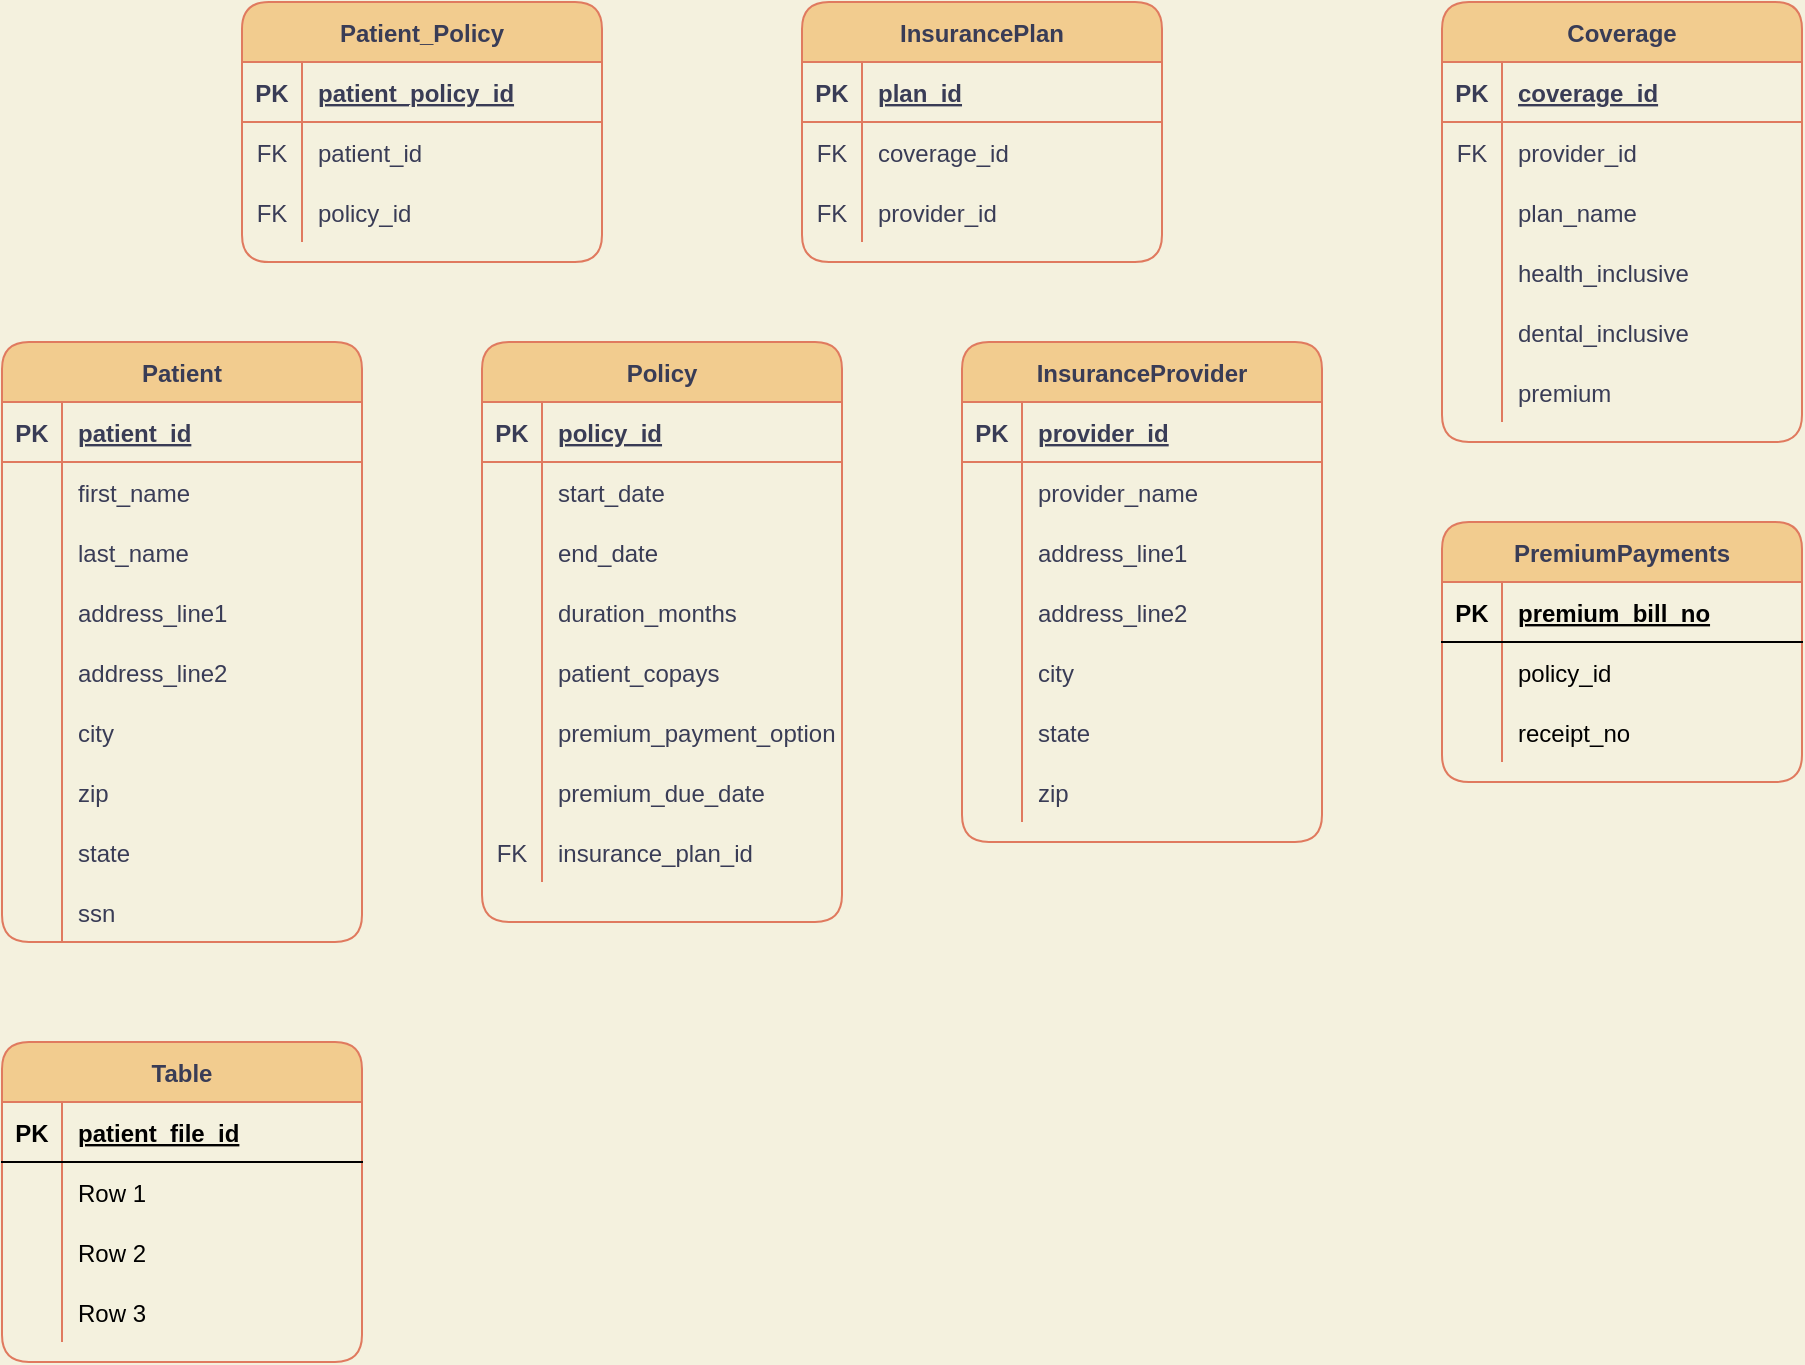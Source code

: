 <mxfile version="17.1.1" type="github">
  <diagram id="-re7Fl4iUlORcJyAnAeJ" name="Page-1">
    <mxGraphModel dx="1027" dy="644" grid="1" gridSize="10" guides="1" tooltips="1" connect="1" arrows="1" fold="1" page="1" pageScale="1" pageWidth="850" pageHeight="1100" background="#F4F1DE" math="0" shadow="0">
      <root>
        <mxCell id="0" />
        <mxCell id="1" parent="0" />
        <mxCell id="RlTZQN4O3XcRx0RPwVub-17" value="Patient" style="shape=table;startSize=30;container=1;collapsible=1;childLayout=tableLayout;fixedRows=1;rowLines=0;fontStyle=1;align=center;resizeLast=1;fillColor=#F2CC8F;strokeColor=#E07A5F;fontColor=#393C56;rounded=1;" parent="1" vertex="1">
          <mxGeometry x="20" y="180" width="180" height="300" as="geometry" />
        </mxCell>
        <mxCell id="RlTZQN4O3XcRx0RPwVub-18" value="" style="shape=tableRow;horizontal=0;startSize=0;swimlaneHead=0;swimlaneBody=0;fillColor=none;collapsible=0;dropTarget=0;points=[[0,0.5],[1,0.5]];portConstraint=eastwest;top=0;left=0;right=0;bottom=1;strokeColor=#E07A5F;fontColor=#393C56;rounded=1;" parent="RlTZQN4O3XcRx0RPwVub-17" vertex="1">
          <mxGeometry y="30" width="180" height="30" as="geometry" />
        </mxCell>
        <mxCell id="RlTZQN4O3XcRx0RPwVub-19" value="PK" style="shape=partialRectangle;connectable=0;fillColor=none;top=0;left=0;bottom=0;right=0;fontStyle=1;overflow=hidden;strokeColor=#E07A5F;fontColor=#393C56;rounded=1;" parent="RlTZQN4O3XcRx0RPwVub-18" vertex="1">
          <mxGeometry width="30" height="30" as="geometry">
            <mxRectangle width="30" height="30" as="alternateBounds" />
          </mxGeometry>
        </mxCell>
        <mxCell id="RlTZQN4O3XcRx0RPwVub-20" value="patient_id" style="shape=partialRectangle;connectable=0;fillColor=none;top=0;left=0;bottom=0;right=0;align=left;spacingLeft=6;fontStyle=5;overflow=hidden;strokeColor=#E07A5F;fontColor=#393C56;rounded=1;" parent="RlTZQN4O3XcRx0RPwVub-18" vertex="1">
          <mxGeometry x="30" width="150" height="30" as="geometry">
            <mxRectangle width="150" height="30" as="alternateBounds" />
          </mxGeometry>
        </mxCell>
        <mxCell id="RlTZQN4O3XcRx0RPwVub-21" value="" style="shape=tableRow;horizontal=0;startSize=0;swimlaneHead=0;swimlaneBody=0;fillColor=none;collapsible=0;dropTarget=0;points=[[0,0.5],[1,0.5]];portConstraint=eastwest;top=0;left=0;right=0;bottom=0;strokeColor=#E07A5F;fontColor=#393C56;rounded=1;" parent="RlTZQN4O3XcRx0RPwVub-17" vertex="1">
          <mxGeometry y="60" width="180" height="30" as="geometry" />
        </mxCell>
        <mxCell id="RlTZQN4O3XcRx0RPwVub-22" value="" style="shape=partialRectangle;connectable=0;fillColor=none;top=0;left=0;bottom=0;right=0;editable=1;overflow=hidden;strokeColor=#E07A5F;fontColor=#393C56;rounded=1;" parent="RlTZQN4O3XcRx0RPwVub-21" vertex="1">
          <mxGeometry width="30" height="30" as="geometry">
            <mxRectangle width="30" height="30" as="alternateBounds" />
          </mxGeometry>
        </mxCell>
        <mxCell id="RlTZQN4O3XcRx0RPwVub-23" value="first_name" style="shape=partialRectangle;connectable=0;fillColor=none;top=0;left=0;bottom=0;right=0;align=left;spacingLeft=6;overflow=hidden;strokeColor=#E07A5F;fontColor=#393C56;rounded=1;" parent="RlTZQN4O3XcRx0RPwVub-21" vertex="1">
          <mxGeometry x="30" width="150" height="30" as="geometry">
            <mxRectangle width="150" height="30" as="alternateBounds" />
          </mxGeometry>
        </mxCell>
        <mxCell id="RlTZQN4O3XcRx0RPwVub-24" value="" style="shape=tableRow;horizontal=0;startSize=0;swimlaneHead=0;swimlaneBody=0;fillColor=none;collapsible=0;dropTarget=0;points=[[0,0.5],[1,0.5]];portConstraint=eastwest;top=0;left=0;right=0;bottom=0;strokeColor=#E07A5F;fontColor=#393C56;rounded=1;" parent="RlTZQN4O3XcRx0RPwVub-17" vertex="1">
          <mxGeometry y="90" width="180" height="30" as="geometry" />
        </mxCell>
        <mxCell id="RlTZQN4O3XcRx0RPwVub-25" value="" style="shape=partialRectangle;connectable=0;fillColor=none;top=0;left=0;bottom=0;right=0;editable=1;overflow=hidden;strokeColor=#E07A5F;fontColor=#393C56;rounded=1;" parent="RlTZQN4O3XcRx0RPwVub-24" vertex="1">
          <mxGeometry width="30" height="30" as="geometry">
            <mxRectangle width="30" height="30" as="alternateBounds" />
          </mxGeometry>
        </mxCell>
        <mxCell id="RlTZQN4O3XcRx0RPwVub-26" value="last_name" style="shape=partialRectangle;connectable=0;fillColor=none;top=0;left=0;bottom=0;right=0;align=left;spacingLeft=6;overflow=hidden;strokeColor=#E07A5F;fontColor=#393C56;rounded=1;" parent="RlTZQN4O3XcRx0RPwVub-24" vertex="1">
          <mxGeometry x="30" width="150" height="30" as="geometry">
            <mxRectangle width="150" height="30" as="alternateBounds" />
          </mxGeometry>
        </mxCell>
        <mxCell id="RlTZQN4O3XcRx0RPwVub-27" value="" style="shape=tableRow;horizontal=0;startSize=0;swimlaneHead=0;swimlaneBody=0;fillColor=none;collapsible=0;dropTarget=0;points=[[0,0.5],[1,0.5]];portConstraint=eastwest;top=0;left=0;right=0;bottom=0;strokeColor=#E07A5F;fontColor=#393C56;rounded=1;" parent="RlTZQN4O3XcRx0RPwVub-17" vertex="1">
          <mxGeometry y="120" width="180" height="30" as="geometry" />
        </mxCell>
        <mxCell id="RlTZQN4O3XcRx0RPwVub-28" value="" style="shape=partialRectangle;connectable=0;fillColor=none;top=0;left=0;bottom=0;right=0;editable=1;overflow=hidden;strokeColor=#E07A5F;fontColor=#393C56;rounded=1;" parent="RlTZQN4O3XcRx0RPwVub-27" vertex="1">
          <mxGeometry width="30" height="30" as="geometry">
            <mxRectangle width="30" height="30" as="alternateBounds" />
          </mxGeometry>
        </mxCell>
        <mxCell id="RlTZQN4O3XcRx0RPwVub-29" value="address_line1" style="shape=partialRectangle;connectable=0;fillColor=none;top=0;left=0;bottom=0;right=0;align=left;spacingLeft=6;overflow=hidden;strokeColor=#E07A5F;fontColor=#393C56;rounded=1;" parent="RlTZQN4O3XcRx0RPwVub-27" vertex="1">
          <mxGeometry x="30" width="150" height="30" as="geometry">
            <mxRectangle width="150" height="30" as="alternateBounds" />
          </mxGeometry>
        </mxCell>
        <mxCell id="RlTZQN4O3XcRx0RPwVub-33" style="shape=tableRow;horizontal=0;startSize=0;swimlaneHead=0;swimlaneBody=0;fillColor=none;collapsible=0;dropTarget=0;points=[[0,0.5],[1,0.5]];portConstraint=eastwest;top=0;left=0;right=0;bottom=0;strokeColor=#E07A5F;fontColor=#393C56;rounded=1;" parent="RlTZQN4O3XcRx0RPwVub-17" vertex="1">
          <mxGeometry y="150" width="180" height="30" as="geometry" />
        </mxCell>
        <mxCell id="RlTZQN4O3XcRx0RPwVub-34" style="shape=partialRectangle;connectable=0;fillColor=none;top=0;left=0;bottom=0;right=0;editable=1;overflow=hidden;strokeColor=#E07A5F;fontColor=#393C56;rounded=1;" parent="RlTZQN4O3XcRx0RPwVub-33" vertex="1">
          <mxGeometry width="30" height="30" as="geometry">
            <mxRectangle width="30" height="30" as="alternateBounds" />
          </mxGeometry>
        </mxCell>
        <mxCell id="RlTZQN4O3XcRx0RPwVub-35" value="address_line2" style="shape=partialRectangle;connectable=0;fillColor=none;top=0;left=0;bottom=0;right=0;align=left;spacingLeft=6;overflow=hidden;strokeColor=#E07A5F;fontColor=#393C56;rounded=1;" parent="RlTZQN4O3XcRx0RPwVub-33" vertex="1">
          <mxGeometry x="30" width="150" height="30" as="geometry">
            <mxRectangle width="150" height="30" as="alternateBounds" />
          </mxGeometry>
        </mxCell>
        <mxCell id="RlTZQN4O3XcRx0RPwVub-36" style="shape=tableRow;horizontal=0;startSize=0;swimlaneHead=0;swimlaneBody=0;fillColor=none;collapsible=0;dropTarget=0;points=[[0,0.5],[1,0.5]];portConstraint=eastwest;top=0;left=0;right=0;bottom=0;strokeColor=#E07A5F;fontColor=#393C56;rounded=1;" parent="RlTZQN4O3XcRx0RPwVub-17" vertex="1">
          <mxGeometry y="180" width="180" height="30" as="geometry" />
        </mxCell>
        <mxCell id="RlTZQN4O3XcRx0RPwVub-37" style="shape=partialRectangle;connectable=0;fillColor=none;top=0;left=0;bottom=0;right=0;editable=1;overflow=hidden;strokeColor=#E07A5F;fontColor=#393C56;rounded=1;" parent="RlTZQN4O3XcRx0RPwVub-36" vertex="1">
          <mxGeometry width="30" height="30" as="geometry">
            <mxRectangle width="30" height="30" as="alternateBounds" />
          </mxGeometry>
        </mxCell>
        <mxCell id="RlTZQN4O3XcRx0RPwVub-38" value="city" style="shape=partialRectangle;connectable=0;fillColor=none;top=0;left=0;bottom=0;right=0;align=left;spacingLeft=6;overflow=hidden;strokeColor=#E07A5F;fontColor=#393C56;rounded=1;" parent="RlTZQN4O3XcRx0RPwVub-36" vertex="1">
          <mxGeometry x="30" width="150" height="30" as="geometry">
            <mxRectangle width="150" height="30" as="alternateBounds" />
          </mxGeometry>
        </mxCell>
        <mxCell id="RlTZQN4O3XcRx0RPwVub-39" style="shape=tableRow;horizontal=0;startSize=0;swimlaneHead=0;swimlaneBody=0;fillColor=none;collapsible=0;dropTarget=0;points=[[0,0.5],[1,0.5]];portConstraint=eastwest;top=0;left=0;right=0;bottom=0;strokeColor=#E07A5F;fontColor=#393C56;rounded=1;" parent="RlTZQN4O3XcRx0RPwVub-17" vertex="1">
          <mxGeometry y="210" width="180" height="30" as="geometry" />
        </mxCell>
        <mxCell id="RlTZQN4O3XcRx0RPwVub-40" style="shape=partialRectangle;connectable=0;fillColor=none;top=0;left=0;bottom=0;right=0;editable=1;overflow=hidden;strokeColor=#E07A5F;fontColor=#393C56;rounded=1;" parent="RlTZQN4O3XcRx0RPwVub-39" vertex="1">
          <mxGeometry width="30" height="30" as="geometry">
            <mxRectangle width="30" height="30" as="alternateBounds" />
          </mxGeometry>
        </mxCell>
        <mxCell id="RlTZQN4O3XcRx0RPwVub-41" value="zip" style="shape=partialRectangle;connectable=0;fillColor=none;top=0;left=0;bottom=0;right=0;align=left;spacingLeft=6;overflow=hidden;strokeColor=#E07A5F;fontColor=#393C56;rounded=1;" parent="RlTZQN4O3XcRx0RPwVub-39" vertex="1">
          <mxGeometry x="30" width="150" height="30" as="geometry">
            <mxRectangle width="150" height="30" as="alternateBounds" />
          </mxGeometry>
        </mxCell>
        <mxCell id="P6ED_a12FZcSG6htXwYY-7" style="shape=tableRow;horizontal=0;startSize=0;swimlaneHead=0;swimlaneBody=0;fillColor=none;collapsible=0;dropTarget=0;points=[[0,0.5],[1,0.5]];portConstraint=eastwest;top=0;left=0;right=0;bottom=0;strokeColor=#E07A5F;fontColor=#393C56;rounded=1;" vertex="1" parent="RlTZQN4O3XcRx0RPwVub-17">
          <mxGeometry y="240" width="180" height="30" as="geometry" />
        </mxCell>
        <mxCell id="P6ED_a12FZcSG6htXwYY-8" style="shape=partialRectangle;connectable=0;fillColor=none;top=0;left=0;bottom=0;right=0;editable=1;overflow=hidden;strokeColor=#E07A5F;fontColor=#393C56;rounded=1;" vertex="1" parent="P6ED_a12FZcSG6htXwYY-7">
          <mxGeometry width="30" height="30" as="geometry">
            <mxRectangle width="30" height="30" as="alternateBounds" />
          </mxGeometry>
        </mxCell>
        <mxCell id="P6ED_a12FZcSG6htXwYY-9" value="state" style="shape=partialRectangle;connectable=0;fillColor=none;top=0;left=0;bottom=0;right=0;align=left;spacingLeft=6;overflow=hidden;strokeColor=#E07A5F;fontColor=#393C56;rounded=1;" vertex="1" parent="P6ED_a12FZcSG6htXwYY-7">
          <mxGeometry x="30" width="150" height="30" as="geometry">
            <mxRectangle width="150" height="30" as="alternateBounds" />
          </mxGeometry>
        </mxCell>
        <mxCell id="P6ED_a12FZcSG6htXwYY-10" style="shape=tableRow;horizontal=0;startSize=0;swimlaneHead=0;swimlaneBody=0;fillColor=none;collapsible=0;dropTarget=0;points=[[0,0.5],[1,0.5]];portConstraint=eastwest;top=0;left=0;right=0;bottom=0;strokeColor=#E07A5F;fontColor=#393C56;rounded=1;" vertex="1" parent="RlTZQN4O3XcRx0RPwVub-17">
          <mxGeometry y="270" width="180" height="30" as="geometry" />
        </mxCell>
        <mxCell id="P6ED_a12FZcSG6htXwYY-11" style="shape=partialRectangle;connectable=0;fillColor=none;top=0;left=0;bottom=0;right=0;editable=1;overflow=hidden;strokeColor=#E07A5F;fontColor=#393C56;rounded=1;" vertex="1" parent="P6ED_a12FZcSG6htXwYY-10">
          <mxGeometry width="30" height="30" as="geometry">
            <mxRectangle width="30" height="30" as="alternateBounds" />
          </mxGeometry>
        </mxCell>
        <mxCell id="P6ED_a12FZcSG6htXwYY-12" value="ssn" style="shape=partialRectangle;connectable=0;fillColor=none;top=0;left=0;bottom=0;right=0;align=left;spacingLeft=6;overflow=hidden;strokeColor=#E07A5F;fontColor=#393C56;rounded=1;" vertex="1" parent="P6ED_a12FZcSG6htXwYY-10">
          <mxGeometry x="30" width="150" height="30" as="geometry">
            <mxRectangle width="150" height="30" as="alternateBounds" />
          </mxGeometry>
        </mxCell>
        <mxCell id="RlTZQN4O3XcRx0RPwVub-48" value="Patient_Policy" style="shape=table;startSize=30;container=1;collapsible=1;childLayout=tableLayout;fixedRows=1;rowLines=0;fontStyle=1;align=center;resizeLast=1;rounded=1;fontColor=#393C56;strokeColor=#E07A5F;fillColor=#F2CC8F;" parent="1" vertex="1">
          <mxGeometry x="140" y="10" width="180" height="130" as="geometry" />
        </mxCell>
        <mxCell id="RlTZQN4O3XcRx0RPwVub-49" value="" style="shape=tableRow;horizontal=0;startSize=0;swimlaneHead=0;swimlaneBody=0;fillColor=none;collapsible=0;dropTarget=0;points=[[0,0.5],[1,0.5]];portConstraint=eastwest;top=0;left=0;right=0;bottom=1;rounded=1;fontColor=#393C56;strokeColor=#E07A5F;" parent="RlTZQN4O3XcRx0RPwVub-48" vertex="1">
          <mxGeometry y="30" width="180" height="30" as="geometry" />
        </mxCell>
        <mxCell id="RlTZQN4O3XcRx0RPwVub-50" value="PK" style="shape=partialRectangle;connectable=0;fillColor=none;top=0;left=0;bottom=0;right=0;fontStyle=1;overflow=hidden;rounded=1;fontColor=#393C56;strokeColor=#E07A5F;" parent="RlTZQN4O3XcRx0RPwVub-49" vertex="1">
          <mxGeometry width="30" height="30" as="geometry">
            <mxRectangle width="30" height="30" as="alternateBounds" />
          </mxGeometry>
        </mxCell>
        <mxCell id="RlTZQN4O3XcRx0RPwVub-51" value="patient_policy_id" style="shape=partialRectangle;connectable=0;fillColor=none;top=0;left=0;bottom=0;right=0;align=left;spacingLeft=6;fontStyle=5;overflow=hidden;rounded=1;fontColor=#393C56;strokeColor=#E07A5F;" parent="RlTZQN4O3XcRx0RPwVub-49" vertex="1">
          <mxGeometry x="30" width="150" height="30" as="geometry">
            <mxRectangle width="150" height="30" as="alternateBounds" />
          </mxGeometry>
        </mxCell>
        <mxCell id="RlTZQN4O3XcRx0RPwVub-52" value="" style="shape=tableRow;horizontal=0;startSize=0;swimlaneHead=0;swimlaneBody=0;fillColor=none;collapsible=0;dropTarget=0;points=[[0,0.5],[1,0.5]];portConstraint=eastwest;top=0;left=0;right=0;bottom=0;rounded=1;fontColor=#393C56;strokeColor=#E07A5F;" parent="RlTZQN4O3XcRx0RPwVub-48" vertex="1">
          <mxGeometry y="60" width="180" height="30" as="geometry" />
        </mxCell>
        <mxCell id="RlTZQN4O3XcRx0RPwVub-53" value="FK" style="shape=partialRectangle;connectable=0;fillColor=none;top=0;left=0;bottom=0;right=0;editable=1;overflow=hidden;rounded=1;fontColor=#393C56;strokeColor=#E07A5F;" parent="RlTZQN4O3XcRx0RPwVub-52" vertex="1">
          <mxGeometry width="30" height="30" as="geometry">
            <mxRectangle width="30" height="30" as="alternateBounds" />
          </mxGeometry>
        </mxCell>
        <mxCell id="RlTZQN4O3XcRx0RPwVub-54" value="patient_id" style="shape=partialRectangle;connectable=0;fillColor=none;top=0;left=0;bottom=0;right=0;align=left;spacingLeft=6;overflow=hidden;rounded=1;fontColor=#393C56;strokeColor=#E07A5F;" parent="RlTZQN4O3XcRx0RPwVub-52" vertex="1">
          <mxGeometry x="30" width="150" height="30" as="geometry">
            <mxRectangle width="150" height="30" as="alternateBounds" />
          </mxGeometry>
        </mxCell>
        <mxCell id="RlTZQN4O3XcRx0RPwVub-55" value="" style="shape=tableRow;horizontal=0;startSize=0;swimlaneHead=0;swimlaneBody=0;fillColor=none;collapsible=0;dropTarget=0;points=[[0,0.5],[1,0.5]];portConstraint=eastwest;top=0;left=0;right=0;bottom=0;rounded=1;fontColor=#393C56;strokeColor=#E07A5F;" parent="RlTZQN4O3XcRx0RPwVub-48" vertex="1">
          <mxGeometry y="90" width="180" height="30" as="geometry" />
        </mxCell>
        <mxCell id="RlTZQN4O3XcRx0RPwVub-56" value="FK" style="shape=partialRectangle;connectable=0;fillColor=none;top=0;left=0;bottom=0;right=0;editable=1;overflow=hidden;rounded=1;fontColor=#393C56;strokeColor=#E07A5F;" parent="RlTZQN4O3XcRx0RPwVub-55" vertex="1">
          <mxGeometry width="30" height="30" as="geometry">
            <mxRectangle width="30" height="30" as="alternateBounds" />
          </mxGeometry>
        </mxCell>
        <mxCell id="RlTZQN4O3XcRx0RPwVub-57" value="policy_id" style="shape=partialRectangle;connectable=0;fillColor=none;top=0;left=0;bottom=0;right=0;align=left;spacingLeft=6;overflow=hidden;rounded=1;fontColor=#393C56;strokeColor=#E07A5F;" parent="RlTZQN4O3XcRx0RPwVub-55" vertex="1">
          <mxGeometry x="30" width="150" height="30" as="geometry">
            <mxRectangle width="150" height="30" as="alternateBounds" />
          </mxGeometry>
        </mxCell>
        <mxCell id="WZZz1jhd8k2xXOur8kx4-2" value="Policy" style="shape=table;startSize=30;container=1;collapsible=1;childLayout=tableLayout;fixedRows=1;rowLines=0;fontStyle=1;align=center;resizeLast=1;rounded=1;sketch=0;fontColor=#393C56;strokeColor=#E07A5F;fillColor=#F2CC8F;" parent="1" vertex="1">
          <mxGeometry x="260" y="180" width="180" height="290" as="geometry" />
        </mxCell>
        <mxCell id="WZZz1jhd8k2xXOur8kx4-3" value="" style="shape=tableRow;horizontal=0;startSize=0;swimlaneHead=0;swimlaneBody=0;fillColor=none;collapsible=0;dropTarget=0;points=[[0,0.5],[1,0.5]];portConstraint=eastwest;top=0;left=0;right=0;bottom=1;rounded=1;sketch=0;fontColor=#393C56;strokeColor=#E07A5F;" parent="WZZz1jhd8k2xXOur8kx4-2" vertex="1">
          <mxGeometry y="30" width="180" height="30" as="geometry" />
        </mxCell>
        <mxCell id="WZZz1jhd8k2xXOur8kx4-4" value="PK" style="shape=partialRectangle;connectable=0;fillColor=none;top=0;left=0;bottom=0;right=0;fontStyle=1;overflow=hidden;rounded=1;sketch=0;fontColor=#393C56;strokeColor=#E07A5F;" parent="WZZz1jhd8k2xXOur8kx4-3" vertex="1">
          <mxGeometry width="30" height="30" as="geometry">
            <mxRectangle width="30" height="30" as="alternateBounds" />
          </mxGeometry>
        </mxCell>
        <mxCell id="WZZz1jhd8k2xXOur8kx4-5" value="policy_id" style="shape=partialRectangle;connectable=0;fillColor=none;top=0;left=0;bottom=0;right=0;align=left;spacingLeft=6;fontStyle=5;overflow=hidden;rounded=1;sketch=0;fontColor=#393C56;strokeColor=#E07A5F;" parent="WZZz1jhd8k2xXOur8kx4-3" vertex="1">
          <mxGeometry x="30" width="150" height="30" as="geometry">
            <mxRectangle width="150" height="30" as="alternateBounds" />
          </mxGeometry>
        </mxCell>
        <mxCell id="WZZz1jhd8k2xXOur8kx4-6" value="" style="shape=tableRow;horizontal=0;startSize=0;swimlaneHead=0;swimlaneBody=0;fillColor=none;collapsible=0;dropTarget=0;points=[[0,0.5],[1,0.5]];portConstraint=eastwest;top=0;left=0;right=0;bottom=0;rounded=1;sketch=0;fontColor=#393C56;strokeColor=#E07A5F;" parent="WZZz1jhd8k2xXOur8kx4-2" vertex="1">
          <mxGeometry y="60" width="180" height="30" as="geometry" />
        </mxCell>
        <mxCell id="WZZz1jhd8k2xXOur8kx4-7" value="" style="shape=partialRectangle;connectable=0;fillColor=none;top=0;left=0;bottom=0;right=0;editable=1;overflow=hidden;rounded=1;sketch=0;fontColor=#393C56;strokeColor=#E07A5F;" parent="WZZz1jhd8k2xXOur8kx4-6" vertex="1">
          <mxGeometry width="30" height="30" as="geometry">
            <mxRectangle width="30" height="30" as="alternateBounds" />
          </mxGeometry>
        </mxCell>
        <mxCell id="WZZz1jhd8k2xXOur8kx4-8" value="start_date" style="shape=partialRectangle;connectable=0;fillColor=none;top=0;left=0;bottom=0;right=0;align=left;spacingLeft=6;overflow=hidden;rounded=1;sketch=0;fontColor=#393C56;strokeColor=#E07A5F;" parent="WZZz1jhd8k2xXOur8kx4-6" vertex="1">
          <mxGeometry x="30" width="150" height="30" as="geometry">
            <mxRectangle width="150" height="30" as="alternateBounds" />
          </mxGeometry>
        </mxCell>
        <mxCell id="WZZz1jhd8k2xXOur8kx4-9" value="" style="shape=tableRow;horizontal=0;startSize=0;swimlaneHead=0;swimlaneBody=0;fillColor=none;collapsible=0;dropTarget=0;points=[[0,0.5],[1,0.5]];portConstraint=eastwest;top=0;left=0;right=0;bottom=0;rounded=1;sketch=0;fontColor=#393C56;strokeColor=#E07A5F;" parent="WZZz1jhd8k2xXOur8kx4-2" vertex="1">
          <mxGeometry y="90" width="180" height="30" as="geometry" />
        </mxCell>
        <mxCell id="WZZz1jhd8k2xXOur8kx4-10" value="" style="shape=partialRectangle;connectable=0;fillColor=none;top=0;left=0;bottom=0;right=0;editable=1;overflow=hidden;rounded=1;sketch=0;fontColor=#393C56;strokeColor=#E07A5F;" parent="WZZz1jhd8k2xXOur8kx4-9" vertex="1">
          <mxGeometry width="30" height="30" as="geometry">
            <mxRectangle width="30" height="30" as="alternateBounds" />
          </mxGeometry>
        </mxCell>
        <mxCell id="WZZz1jhd8k2xXOur8kx4-11" value="end_date" style="shape=partialRectangle;connectable=0;fillColor=none;top=0;left=0;bottom=0;right=0;align=left;spacingLeft=6;overflow=hidden;rounded=1;sketch=0;fontColor=#393C56;strokeColor=#E07A5F;" parent="WZZz1jhd8k2xXOur8kx4-9" vertex="1">
          <mxGeometry x="30" width="150" height="30" as="geometry">
            <mxRectangle width="150" height="30" as="alternateBounds" />
          </mxGeometry>
        </mxCell>
        <mxCell id="WZZz1jhd8k2xXOur8kx4-34" style="shape=tableRow;horizontal=0;startSize=0;swimlaneHead=0;swimlaneBody=0;fillColor=none;collapsible=0;dropTarget=0;points=[[0,0.5],[1,0.5]];portConstraint=eastwest;top=0;left=0;right=0;bottom=0;rounded=1;sketch=0;fontColor=#393C56;strokeColor=#E07A5F;" parent="WZZz1jhd8k2xXOur8kx4-2" vertex="1">
          <mxGeometry y="120" width="180" height="30" as="geometry" />
        </mxCell>
        <mxCell id="WZZz1jhd8k2xXOur8kx4-35" style="shape=partialRectangle;connectable=0;fillColor=none;top=0;left=0;bottom=0;right=0;editable=1;overflow=hidden;rounded=1;sketch=0;fontColor=#393C56;strokeColor=#E07A5F;" parent="WZZz1jhd8k2xXOur8kx4-34" vertex="1">
          <mxGeometry width="30" height="30" as="geometry">
            <mxRectangle width="30" height="30" as="alternateBounds" />
          </mxGeometry>
        </mxCell>
        <mxCell id="WZZz1jhd8k2xXOur8kx4-36" value="duration_months" style="shape=partialRectangle;connectable=0;fillColor=none;top=0;left=0;bottom=0;right=0;align=left;spacingLeft=6;overflow=hidden;rounded=1;sketch=0;fontColor=#393C56;strokeColor=#E07A5F;" parent="WZZz1jhd8k2xXOur8kx4-34" vertex="1">
          <mxGeometry x="30" width="150" height="30" as="geometry">
            <mxRectangle width="150" height="30" as="alternateBounds" />
          </mxGeometry>
        </mxCell>
        <mxCell id="WZZz1jhd8k2xXOur8kx4-12" value="" style="shape=tableRow;horizontal=0;startSize=0;swimlaneHead=0;swimlaneBody=0;fillColor=none;collapsible=0;dropTarget=0;points=[[0,0.5],[1,0.5]];portConstraint=eastwest;top=0;left=0;right=0;bottom=0;rounded=1;sketch=0;fontColor=#393C56;strokeColor=#E07A5F;" parent="WZZz1jhd8k2xXOur8kx4-2" vertex="1">
          <mxGeometry y="150" width="180" height="30" as="geometry" />
        </mxCell>
        <mxCell id="WZZz1jhd8k2xXOur8kx4-13" value="" style="shape=partialRectangle;connectable=0;fillColor=none;top=0;left=0;bottom=0;right=0;editable=1;overflow=hidden;rounded=1;sketch=0;fontColor=#393C56;strokeColor=#E07A5F;" parent="WZZz1jhd8k2xXOur8kx4-12" vertex="1">
          <mxGeometry width="30" height="30" as="geometry">
            <mxRectangle width="30" height="30" as="alternateBounds" />
          </mxGeometry>
        </mxCell>
        <mxCell id="WZZz1jhd8k2xXOur8kx4-14" value="patient_copays" style="shape=partialRectangle;connectable=0;fillColor=none;top=0;left=0;bottom=0;right=0;align=left;spacingLeft=6;overflow=hidden;rounded=1;sketch=0;fontColor=#393C56;strokeColor=#E07A5F;" parent="WZZz1jhd8k2xXOur8kx4-12" vertex="1">
          <mxGeometry x="30" width="150" height="30" as="geometry">
            <mxRectangle width="150" height="30" as="alternateBounds" />
          </mxGeometry>
        </mxCell>
        <mxCell id="WZZz1jhd8k2xXOur8kx4-59" style="shape=tableRow;horizontal=0;startSize=0;swimlaneHead=0;swimlaneBody=0;fillColor=none;collapsible=0;dropTarget=0;points=[[0,0.5],[1,0.5]];portConstraint=eastwest;top=0;left=0;right=0;bottom=0;rounded=1;sketch=0;fontColor=#393C56;strokeColor=#E07A5F;" parent="WZZz1jhd8k2xXOur8kx4-2" vertex="1">
          <mxGeometry y="180" width="180" height="30" as="geometry" />
        </mxCell>
        <mxCell id="WZZz1jhd8k2xXOur8kx4-60" style="shape=partialRectangle;connectable=0;fillColor=none;top=0;left=0;bottom=0;right=0;editable=1;overflow=hidden;rounded=1;sketch=0;fontColor=#393C56;strokeColor=#E07A5F;" parent="WZZz1jhd8k2xXOur8kx4-59" vertex="1">
          <mxGeometry width="30" height="30" as="geometry">
            <mxRectangle width="30" height="30" as="alternateBounds" />
          </mxGeometry>
        </mxCell>
        <mxCell id="WZZz1jhd8k2xXOur8kx4-61" value="premium_payment_option" style="shape=partialRectangle;connectable=0;fillColor=none;top=0;left=0;bottom=0;right=0;align=left;spacingLeft=6;overflow=hidden;rounded=1;sketch=0;fontColor=#393C56;strokeColor=#E07A5F;" parent="WZZz1jhd8k2xXOur8kx4-59" vertex="1">
          <mxGeometry x="30" width="150" height="30" as="geometry">
            <mxRectangle width="150" height="30" as="alternateBounds" />
          </mxGeometry>
        </mxCell>
        <mxCell id="P6ED_a12FZcSG6htXwYY-26" style="shape=tableRow;horizontal=0;startSize=0;swimlaneHead=0;swimlaneBody=0;fillColor=none;collapsible=0;dropTarget=0;points=[[0,0.5],[1,0.5]];portConstraint=eastwest;top=0;left=0;right=0;bottom=0;rounded=1;sketch=0;fontColor=#393C56;strokeColor=#E07A5F;" vertex="1" parent="WZZz1jhd8k2xXOur8kx4-2">
          <mxGeometry y="210" width="180" height="30" as="geometry" />
        </mxCell>
        <mxCell id="P6ED_a12FZcSG6htXwYY-27" style="shape=partialRectangle;connectable=0;fillColor=none;top=0;left=0;bottom=0;right=0;editable=1;overflow=hidden;rounded=1;sketch=0;fontColor=#393C56;strokeColor=#E07A5F;" vertex="1" parent="P6ED_a12FZcSG6htXwYY-26">
          <mxGeometry width="30" height="30" as="geometry">
            <mxRectangle width="30" height="30" as="alternateBounds" />
          </mxGeometry>
        </mxCell>
        <mxCell id="P6ED_a12FZcSG6htXwYY-28" value="premium_due_date" style="shape=partialRectangle;connectable=0;fillColor=none;top=0;left=0;bottom=0;right=0;align=left;spacingLeft=6;overflow=hidden;rounded=1;sketch=0;fontColor=#393C56;strokeColor=#E07A5F;" vertex="1" parent="P6ED_a12FZcSG6htXwYY-26">
          <mxGeometry x="30" width="150" height="30" as="geometry">
            <mxRectangle width="150" height="30" as="alternateBounds" />
          </mxGeometry>
        </mxCell>
        <mxCell id="WZZz1jhd8k2xXOur8kx4-18" style="shape=tableRow;horizontal=0;startSize=0;swimlaneHead=0;swimlaneBody=0;fillColor=none;collapsible=0;dropTarget=0;points=[[0,0.5],[1,0.5]];portConstraint=eastwest;top=0;left=0;right=0;bottom=0;rounded=1;sketch=0;fontColor=#393C56;strokeColor=#E07A5F;" parent="WZZz1jhd8k2xXOur8kx4-2" vertex="1">
          <mxGeometry y="240" width="180" height="30" as="geometry" />
        </mxCell>
        <mxCell id="WZZz1jhd8k2xXOur8kx4-19" value="FK" style="shape=partialRectangle;connectable=0;fillColor=none;top=0;left=0;bottom=0;right=0;editable=1;overflow=hidden;rounded=1;sketch=0;fontColor=#393C56;strokeColor=#E07A5F;" parent="WZZz1jhd8k2xXOur8kx4-18" vertex="1">
          <mxGeometry width="30" height="30" as="geometry">
            <mxRectangle width="30" height="30" as="alternateBounds" />
          </mxGeometry>
        </mxCell>
        <mxCell id="WZZz1jhd8k2xXOur8kx4-20" value="insurance_plan_id" style="shape=partialRectangle;connectable=0;fillColor=none;top=0;left=0;bottom=0;right=0;align=left;spacingLeft=6;overflow=hidden;rounded=1;sketch=0;fontColor=#393C56;strokeColor=#E07A5F;" parent="WZZz1jhd8k2xXOur8kx4-18" vertex="1">
          <mxGeometry x="30" width="150" height="30" as="geometry">
            <mxRectangle width="150" height="30" as="alternateBounds" />
          </mxGeometry>
        </mxCell>
        <mxCell id="WZZz1jhd8k2xXOur8kx4-21" value="InsurancePlan" style="shape=table;startSize=30;container=1;collapsible=1;childLayout=tableLayout;fixedRows=1;rowLines=0;fontStyle=1;align=center;resizeLast=1;rounded=1;sketch=0;fontColor=#393C56;strokeColor=#E07A5F;fillColor=#F2CC8F;" parent="1" vertex="1">
          <mxGeometry x="420" y="10" width="180" height="130" as="geometry" />
        </mxCell>
        <mxCell id="WZZz1jhd8k2xXOur8kx4-22" value="" style="shape=tableRow;horizontal=0;startSize=0;swimlaneHead=0;swimlaneBody=0;fillColor=none;collapsible=0;dropTarget=0;points=[[0,0.5],[1,0.5]];portConstraint=eastwest;top=0;left=0;right=0;bottom=1;rounded=1;sketch=0;fontColor=#393C56;strokeColor=#E07A5F;" parent="WZZz1jhd8k2xXOur8kx4-21" vertex="1">
          <mxGeometry y="30" width="180" height="30" as="geometry" />
        </mxCell>
        <mxCell id="WZZz1jhd8k2xXOur8kx4-23" value="PK" style="shape=partialRectangle;connectable=0;fillColor=none;top=0;left=0;bottom=0;right=0;fontStyle=1;overflow=hidden;rounded=1;sketch=0;fontColor=#393C56;strokeColor=#E07A5F;" parent="WZZz1jhd8k2xXOur8kx4-22" vertex="1">
          <mxGeometry width="30" height="30" as="geometry">
            <mxRectangle width="30" height="30" as="alternateBounds" />
          </mxGeometry>
        </mxCell>
        <mxCell id="WZZz1jhd8k2xXOur8kx4-24" value="plan_id" style="shape=partialRectangle;connectable=0;fillColor=none;top=0;left=0;bottom=0;right=0;align=left;spacingLeft=6;fontStyle=5;overflow=hidden;rounded=1;sketch=0;fontColor=#393C56;strokeColor=#E07A5F;" parent="WZZz1jhd8k2xXOur8kx4-22" vertex="1">
          <mxGeometry x="30" width="150" height="30" as="geometry">
            <mxRectangle width="150" height="30" as="alternateBounds" />
          </mxGeometry>
        </mxCell>
        <mxCell id="WZZz1jhd8k2xXOur8kx4-25" value="" style="shape=tableRow;horizontal=0;startSize=0;swimlaneHead=0;swimlaneBody=0;fillColor=none;collapsible=0;dropTarget=0;points=[[0,0.5],[1,0.5]];portConstraint=eastwest;top=0;left=0;right=0;bottom=0;rounded=1;sketch=0;fontColor=#393C56;strokeColor=#E07A5F;" parent="WZZz1jhd8k2xXOur8kx4-21" vertex="1">
          <mxGeometry y="60" width="180" height="30" as="geometry" />
        </mxCell>
        <mxCell id="WZZz1jhd8k2xXOur8kx4-26" value="FK" style="shape=partialRectangle;connectable=0;fillColor=none;top=0;left=0;bottom=0;right=0;editable=1;overflow=hidden;rounded=1;sketch=0;fontColor=#393C56;strokeColor=#E07A5F;" parent="WZZz1jhd8k2xXOur8kx4-25" vertex="1">
          <mxGeometry width="30" height="30" as="geometry">
            <mxRectangle width="30" height="30" as="alternateBounds" />
          </mxGeometry>
        </mxCell>
        <mxCell id="WZZz1jhd8k2xXOur8kx4-27" value="coverage_id" style="shape=partialRectangle;connectable=0;fillColor=none;top=0;left=0;bottom=0;right=0;align=left;spacingLeft=6;overflow=hidden;rounded=1;sketch=0;fontColor=#393C56;strokeColor=#E07A5F;" parent="WZZz1jhd8k2xXOur8kx4-25" vertex="1">
          <mxGeometry x="30" width="150" height="30" as="geometry">
            <mxRectangle width="150" height="30" as="alternateBounds" />
          </mxGeometry>
        </mxCell>
        <mxCell id="WZZz1jhd8k2xXOur8kx4-28" value="" style="shape=tableRow;horizontal=0;startSize=0;swimlaneHead=0;swimlaneBody=0;fillColor=none;collapsible=0;dropTarget=0;points=[[0,0.5],[1,0.5]];portConstraint=eastwest;top=0;left=0;right=0;bottom=0;rounded=1;sketch=0;fontColor=#393C56;strokeColor=#E07A5F;" parent="WZZz1jhd8k2xXOur8kx4-21" vertex="1">
          <mxGeometry y="90" width="180" height="30" as="geometry" />
        </mxCell>
        <mxCell id="WZZz1jhd8k2xXOur8kx4-29" value="FK" style="shape=partialRectangle;connectable=0;fillColor=none;top=0;left=0;bottom=0;right=0;editable=1;overflow=hidden;rounded=1;sketch=0;fontColor=#393C56;strokeColor=#E07A5F;" parent="WZZz1jhd8k2xXOur8kx4-28" vertex="1">
          <mxGeometry width="30" height="30" as="geometry">
            <mxRectangle width="30" height="30" as="alternateBounds" />
          </mxGeometry>
        </mxCell>
        <mxCell id="WZZz1jhd8k2xXOur8kx4-30" value="provider_id" style="shape=partialRectangle;connectable=0;fillColor=none;top=0;left=0;bottom=0;right=0;align=left;spacingLeft=6;overflow=hidden;rounded=1;sketch=0;fontColor=#393C56;strokeColor=#E07A5F;" parent="WZZz1jhd8k2xXOur8kx4-28" vertex="1">
          <mxGeometry x="30" width="150" height="30" as="geometry">
            <mxRectangle width="150" height="30" as="alternateBounds" />
          </mxGeometry>
        </mxCell>
        <mxCell id="WZZz1jhd8k2xXOur8kx4-40" value="Coverage" style="shape=table;startSize=30;container=1;collapsible=1;childLayout=tableLayout;fixedRows=1;rowLines=0;fontStyle=1;align=center;resizeLast=1;rounded=1;sketch=0;fontColor=#393C56;strokeColor=#E07A5F;fillColor=#F2CC8F;" parent="1" vertex="1">
          <mxGeometry x="740" y="10" width="180" height="220" as="geometry" />
        </mxCell>
        <mxCell id="WZZz1jhd8k2xXOur8kx4-41" value="" style="shape=tableRow;horizontal=0;startSize=0;swimlaneHead=0;swimlaneBody=0;fillColor=none;collapsible=0;dropTarget=0;points=[[0,0.5],[1,0.5]];portConstraint=eastwest;top=0;left=0;right=0;bottom=1;rounded=1;sketch=0;fontColor=#393C56;strokeColor=#E07A5F;" parent="WZZz1jhd8k2xXOur8kx4-40" vertex="1">
          <mxGeometry y="30" width="180" height="30" as="geometry" />
        </mxCell>
        <mxCell id="WZZz1jhd8k2xXOur8kx4-42" value="PK" style="shape=partialRectangle;connectable=0;fillColor=none;top=0;left=0;bottom=0;right=0;fontStyle=1;overflow=hidden;rounded=1;sketch=0;fontColor=#393C56;strokeColor=#E07A5F;" parent="WZZz1jhd8k2xXOur8kx4-41" vertex="1">
          <mxGeometry width="30" height="30" as="geometry">
            <mxRectangle width="30" height="30" as="alternateBounds" />
          </mxGeometry>
        </mxCell>
        <mxCell id="WZZz1jhd8k2xXOur8kx4-43" value="coverage_id" style="shape=partialRectangle;connectable=0;fillColor=none;top=0;left=0;bottom=0;right=0;align=left;spacingLeft=6;fontStyle=5;overflow=hidden;rounded=1;sketch=0;fontColor=#393C56;strokeColor=#E07A5F;" parent="WZZz1jhd8k2xXOur8kx4-41" vertex="1">
          <mxGeometry x="30" width="150" height="30" as="geometry">
            <mxRectangle width="150" height="30" as="alternateBounds" />
          </mxGeometry>
        </mxCell>
        <mxCell id="WZZz1jhd8k2xXOur8kx4-53" style="shape=tableRow;horizontal=0;startSize=0;swimlaneHead=0;swimlaneBody=0;fillColor=none;collapsible=0;dropTarget=0;points=[[0,0.5],[1,0.5]];portConstraint=eastwest;top=0;left=0;right=0;bottom=0;rounded=1;sketch=0;fontColor=#393C56;strokeColor=#E07A5F;" parent="WZZz1jhd8k2xXOur8kx4-40" vertex="1">
          <mxGeometry y="60" width="180" height="30" as="geometry" />
        </mxCell>
        <mxCell id="WZZz1jhd8k2xXOur8kx4-54" value="FK" style="shape=partialRectangle;connectable=0;fillColor=none;top=0;left=0;bottom=0;right=0;editable=1;overflow=hidden;rounded=1;sketch=0;fontColor=#393C56;strokeColor=#E07A5F;" parent="WZZz1jhd8k2xXOur8kx4-53" vertex="1">
          <mxGeometry width="30" height="30" as="geometry">
            <mxRectangle width="30" height="30" as="alternateBounds" />
          </mxGeometry>
        </mxCell>
        <mxCell id="WZZz1jhd8k2xXOur8kx4-55" value="provider_id" style="shape=partialRectangle;connectable=0;fillColor=none;top=0;left=0;bottom=0;right=0;align=left;spacingLeft=6;overflow=hidden;rounded=1;sketch=0;fontColor=#393C56;strokeColor=#E07A5F;" parent="WZZz1jhd8k2xXOur8kx4-53" vertex="1">
          <mxGeometry x="30" width="150" height="30" as="geometry">
            <mxRectangle width="150" height="30" as="alternateBounds" />
          </mxGeometry>
        </mxCell>
        <mxCell id="WZZz1jhd8k2xXOur8kx4-44" value="" style="shape=tableRow;horizontal=0;startSize=0;swimlaneHead=0;swimlaneBody=0;fillColor=none;collapsible=0;dropTarget=0;points=[[0,0.5],[1,0.5]];portConstraint=eastwest;top=0;left=0;right=0;bottom=0;rounded=1;sketch=0;fontColor=#393C56;strokeColor=#E07A5F;" parent="WZZz1jhd8k2xXOur8kx4-40" vertex="1">
          <mxGeometry y="90" width="180" height="30" as="geometry" />
        </mxCell>
        <mxCell id="WZZz1jhd8k2xXOur8kx4-45" value="" style="shape=partialRectangle;connectable=0;fillColor=none;top=0;left=0;bottom=0;right=0;editable=1;overflow=hidden;rounded=1;sketch=0;fontColor=#393C56;strokeColor=#E07A5F;" parent="WZZz1jhd8k2xXOur8kx4-44" vertex="1">
          <mxGeometry width="30" height="30" as="geometry">
            <mxRectangle width="30" height="30" as="alternateBounds" />
          </mxGeometry>
        </mxCell>
        <mxCell id="WZZz1jhd8k2xXOur8kx4-46" value="plan_name" style="shape=partialRectangle;connectable=0;fillColor=none;top=0;left=0;bottom=0;right=0;align=left;spacingLeft=6;overflow=hidden;rounded=1;sketch=0;fontColor=#393C56;strokeColor=#E07A5F;" parent="WZZz1jhd8k2xXOur8kx4-44" vertex="1">
          <mxGeometry x="30" width="150" height="30" as="geometry">
            <mxRectangle width="150" height="30" as="alternateBounds" />
          </mxGeometry>
        </mxCell>
        <mxCell id="WZZz1jhd8k2xXOur8kx4-47" value="" style="shape=tableRow;horizontal=0;startSize=0;swimlaneHead=0;swimlaneBody=0;fillColor=none;collapsible=0;dropTarget=0;points=[[0,0.5],[1,0.5]];portConstraint=eastwest;top=0;left=0;right=0;bottom=0;rounded=1;sketch=0;fontColor=#393C56;strokeColor=#E07A5F;" parent="WZZz1jhd8k2xXOur8kx4-40" vertex="1">
          <mxGeometry y="120" width="180" height="30" as="geometry" />
        </mxCell>
        <mxCell id="WZZz1jhd8k2xXOur8kx4-48" value="" style="shape=partialRectangle;connectable=0;fillColor=none;top=0;left=0;bottom=0;right=0;editable=1;overflow=hidden;rounded=1;sketch=0;fontColor=#393C56;strokeColor=#E07A5F;" parent="WZZz1jhd8k2xXOur8kx4-47" vertex="1">
          <mxGeometry width="30" height="30" as="geometry">
            <mxRectangle width="30" height="30" as="alternateBounds" />
          </mxGeometry>
        </mxCell>
        <mxCell id="WZZz1jhd8k2xXOur8kx4-49" value="health_inclusive" style="shape=partialRectangle;connectable=0;fillColor=none;top=0;left=0;bottom=0;right=0;align=left;spacingLeft=6;overflow=hidden;rounded=1;sketch=0;fontColor=#393C56;strokeColor=#E07A5F;" parent="WZZz1jhd8k2xXOur8kx4-47" vertex="1">
          <mxGeometry x="30" width="150" height="30" as="geometry">
            <mxRectangle width="150" height="30" as="alternateBounds" />
          </mxGeometry>
        </mxCell>
        <mxCell id="WZZz1jhd8k2xXOur8kx4-50" value="" style="shape=tableRow;horizontal=0;startSize=0;swimlaneHead=0;swimlaneBody=0;fillColor=none;collapsible=0;dropTarget=0;points=[[0,0.5],[1,0.5]];portConstraint=eastwest;top=0;left=0;right=0;bottom=0;rounded=1;sketch=0;fontColor=#393C56;strokeColor=#E07A5F;" parent="WZZz1jhd8k2xXOur8kx4-40" vertex="1">
          <mxGeometry y="150" width="180" height="30" as="geometry" />
        </mxCell>
        <mxCell id="WZZz1jhd8k2xXOur8kx4-51" value="" style="shape=partialRectangle;connectable=0;fillColor=none;top=0;left=0;bottom=0;right=0;editable=1;overflow=hidden;rounded=1;sketch=0;fontColor=#393C56;strokeColor=#E07A5F;" parent="WZZz1jhd8k2xXOur8kx4-50" vertex="1">
          <mxGeometry width="30" height="30" as="geometry">
            <mxRectangle width="30" height="30" as="alternateBounds" />
          </mxGeometry>
        </mxCell>
        <mxCell id="WZZz1jhd8k2xXOur8kx4-52" value="dental_inclusive" style="shape=partialRectangle;connectable=0;fillColor=none;top=0;left=0;bottom=0;right=0;align=left;spacingLeft=6;overflow=hidden;rounded=1;sketch=0;fontColor=#393C56;strokeColor=#E07A5F;" parent="WZZz1jhd8k2xXOur8kx4-50" vertex="1">
          <mxGeometry x="30" width="150" height="30" as="geometry">
            <mxRectangle width="150" height="30" as="alternateBounds" />
          </mxGeometry>
        </mxCell>
        <mxCell id="WZZz1jhd8k2xXOur8kx4-56" style="shape=tableRow;horizontal=0;startSize=0;swimlaneHead=0;swimlaneBody=0;fillColor=none;collapsible=0;dropTarget=0;points=[[0,0.5],[1,0.5]];portConstraint=eastwest;top=0;left=0;right=0;bottom=0;rounded=1;sketch=0;fontColor=#393C56;strokeColor=#E07A5F;" parent="WZZz1jhd8k2xXOur8kx4-40" vertex="1">
          <mxGeometry y="180" width="180" height="30" as="geometry" />
        </mxCell>
        <mxCell id="WZZz1jhd8k2xXOur8kx4-57" style="shape=partialRectangle;connectable=0;fillColor=none;top=0;left=0;bottom=0;right=0;editable=1;overflow=hidden;rounded=1;sketch=0;fontColor=#393C56;strokeColor=#E07A5F;" parent="WZZz1jhd8k2xXOur8kx4-56" vertex="1">
          <mxGeometry width="30" height="30" as="geometry">
            <mxRectangle width="30" height="30" as="alternateBounds" />
          </mxGeometry>
        </mxCell>
        <mxCell id="WZZz1jhd8k2xXOur8kx4-58" value="premium" style="shape=partialRectangle;connectable=0;fillColor=none;top=0;left=0;bottom=0;right=0;align=left;spacingLeft=6;overflow=hidden;rounded=1;sketch=0;fontColor=#393C56;strokeColor=#E07A5F;" parent="WZZz1jhd8k2xXOur8kx4-56" vertex="1">
          <mxGeometry x="30" width="150" height="30" as="geometry">
            <mxRectangle width="150" height="30" as="alternateBounds" />
          </mxGeometry>
        </mxCell>
        <mxCell id="WZZz1jhd8k2xXOur8kx4-62" value="InsuranceProvider" style="shape=table;startSize=30;container=1;collapsible=1;childLayout=tableLayout;fixedRows=1;rowLines=0;fontStyle=1;align=center;resizeLast=1;rounded=1;sketch=0;fontColor=#393C56;strokeColor=#E07A5F;fillColor=#F2CC8F;" parent="1" vertex="1">
          <mxGeometry x="500" y="180" width="180" height="250" as="geometry" />
        </mxCell>
        <mxCell id="WZZz1jhd8k2xXOur8kx4-63" value="" style="shape=tableRow;horizontal=0;startSize=0;swimlaneHead=0;swimlaneBody=0;fillColor=none;collapsible=0;dropTarget=0;points=[[0,0.5],[1,0.5]];portConstraint=eastwest;top=0;left=0;right=0;bottom=1;rounded=1;sketch=0;fontColor=#393C56;strokeColor=#E07A5F;" parent="WZZz1jhd8k2xXOur8kx4-62" vertex="1">
          <mxGeometry y="30" width="180" height="30" as="geometry" />
        </mxCell>
        <mxCell id="WZZz1jhd8k2xXOur8kx4-64" value="PK" style="shape=partialRectangle;connectable=0;fillColor=none;top=0;left=0;bottom=0;right=0;fontStyle=1;overflow=hidden;rounded=1;sketch=0;fontColor=#393C56;strokeColor=#E07A5F;" parent="WZZz1jhd8k2xXOur8kx4-63" vertex="1">
          <mxGeometry width="30" height="30" as="geometry">
            <mxRectangle width="30" height="30" as="alternateBounds" />
          </mxGeometry>
        </mxCell>
        <mxCell id="WZZz1jhd8k2xXOur8kx4-65" value="provider_id" style="shape=partialRectangle;connectable=0;fillColor=none;top=0;left=0;bottom=0;right=0;align=left;spacingLeft=6;fontStyle=5;overflow=hidden;rounded=1;sketch=0;fontColor=#393C56;strokeColor=#E07A5F;" parent="WZZz1jhd8k2xXOur8kx4-63" vertex="1">
          <mxGeometry x="30" width="150" height="30" as="geometry">
            <mxRectangle width="150" height="30" as="alternateBounds" />
          </mxGeometry>
        </mxCell>
        <mxCell id="WZZz1jhd8k2xXOur8kx4-66" value="" style="shape=tableRow;horizontal=0;startSize=0;swimlaneHead=0;swimlaneBody=0;fillColor=none;collapsible=0;dropTarget=0;points=[[0,0.5],[1,0.5]];portConstraint=eastwest;top=0;left=0;right=0;bottom=0;rounded=1;sketch=0;fontColor=#393C56;strokeColor=#E07A5F;" parent="WZZz1jhd8k2xXOur8kx4-62" vertex="1">
          <mxGeometry y="60" width="180" height="30" as="geometry" />
        </mxCell>
        <mxCell id="WZZz1jhd8k2xXOur8kx4-67" value="" style="shape=partialRectangle;connectable=0;fillColor=none;top=0;left=0;bottom=0;right=0;editable=1;overflow=hidden;rounded=1;sketch=0;fontColor=#393C56;strokeColor=#E07A5F;" parent="WZZz1jhd8k2xXOur8kx4-66" vertex="1">
          <mxGeometry width="30" height="30" as="geometry">
            <mxRectangle width="30" height="30" as="alternateBounds" />
          </mxGeometry>
        </mxCell>
        <mxCell id="WZZz1jhd8k2xXOur8kx4-68" value="provider_name" style="shape=partialRectangle;connectable=0;fillColor=none;top=0;left=0;bottom=0;right=0;align=left;spacingLeft=6;overflow=hidden;rounded=1;sketch=0;fontColor=#393C56;strokeColor=#E07A5F;" parent="WZZz1jhd8k2xXOur8kx4-66" vertex="1">
          <mxGeometry x="30" width="150" height="30" as="geometry">
            <mxRectangle width="150" height="30" as="alternateBounds" />
          </mxGeometry>
        </mxCell>
        <mxCell id="WZZz1jhd8k2xXOur8kx4-69" value="" style="shape=tableRow;horizontal=0;startSize=0;swimlaneHead=0;swimlaneBody=0;fillColor=none;collapsible=0;dropTarget=0;points=[[0,0.5],[1,0.5]];portConstraint=eastwest;top=0;left=0;right=0;bottom=0;rounded=1;sketch=0;fontColor=#393C56;strokeColor=#E07A5F;" parent="WZZz1jhd8k2xXOur8kx4-62" vertex="1">
          <mxGeometry y="90" width="180" height="30" as="geometry" />
        </mxCell>
        <mxCell id="WZZz1jhd8k2xXOur8kx4-70" value="" style="shape=partialRectangle;connectable=0;fillColor=none;top=0;left=0;bottom=0;right=0;editable=1;overflow=hidden;rounded=1;sketch=0;fontColor=#393C56;strokeColor=#E07A5F;" parent="WZZz1jhd8k2xXOur8kx4-69" vertex="1">
          <mxGeometry width="30" height="30" as="geometry">
            <mxRectangle width="30" height="30" as="alternateBounds" />
          </mxGeometry>
        </mxCell>
        <mxCell id="WZZz1jhd8k2xXOur8kx4-71" value="address_line1" style="shape=partialRectangle;connectable=0;fillColor=none;top=0;left=0;bottom=0;right=0;align=left;spacingLeft=6;overflow=hidden;rounded=1;sketch=0;fontColor=#393C56;strokeColor=#E07A5F;" parent="WZZz1jhd8k2xXOur8kx4-69" vertex="1">
          <mxGeometry x="30" width="150" height="30" as="geometry">
            <mxRectangle width="150" height="30" as="alternateBounds" />
          </mxGeometry>
        </mxCell>
        <mxCell id="WZZz1jhd8k2xXOur8kx4-72" value="" style="shape=tableRow;horizontal=0;startSize=0;swimlaneHead=0;swimlaneBody=0;fillColor=none;collapsible=0;dropTarget=0;points=[[0,0.5],[1,0.5]];portConstraint=eastwest;top=0;left=0;right=0;bottom=0;rounded=1;sketch=0;fontColor=#393C56;strokeColor=#E07A5F;" parent="WZZz1jhd8k2xXOur8kx4-62" vertex="1">
          <mxGeometry y="120" width="180" height="30" as="geometry" />
        </mxCell>
        <mxCell id="WZZz1jhd8k2xXOur8kx4-73" value="" style="shape=partialRectangle;connectable=0;fillColor=none;top=0;left=0;bottom=0;right=0;editable=1;overflow=hidden;rounded=1;sketch=0;fontColor=#393C56;strokeColor=#E07A5F;" parent="WZZz1jhd8k2xXOur8kx4-72" vertex="1">
          <mxGeometry width="30" height="30" as="geometry">
            <mxRectangle width="30" height="30" as="alternateBounds" />
          </mxGeometry>
        </mxCell>
        <mxCell id="WZZz1jhd8k2xXOur8kx4-74" value="address_line2" style="shape=partialRectangle;connectable=0;fillColor=none;top=0;left=0;bottom=0;right=0;align=left;spacingLeft=6;overflow=hidden;rounded=1;sketch=0;fontColor=#393C56;strokeColor=#E07A5F;" parent="WZZz1jhd8k2xXOur8kx4-72" vertex="1">
          <mxGeometry x="30" width="150" height="30" as="geometry">
            <mxRectangle width="150" height="30" as="alternateBounds" />
          </mxGeometry>
        </mxCell>
        <mxCell id="WZZz1jhd8k2xXOur8kx4-75" style="shape=tableRow;horizontal=0;startSize=0;swimlaneHead=0;swimlaneBody=0;fillColor=none;collapsible=0;dropTarget=0;points=[[0,0.5],[1,0.5]];portConstraint=eastwest;top=0;left=0;right=0;bottom=0;rounded=1;sketch=0;fontColor=#393C56;strokeColor=#E07A5F;" parent="WZZz1jhd8k2xXOur8kx4-62" vertex="1">
          <mxGeometry y="150" width="180" height="30" as="geometry" />
        </mxCell>
        <mxCell id="WZZz1jhd8k2xXOur8kx4-76" style="shape=partialRectangle;connectable=0;fillColor=none;top=0;left=0;bottom=0;right=0;editable=1;overflow=hidden;rounded=1;sketch=0;fontColor=#393C56;strokeColor=#E07A5F;" parent="WZZz1jhd8k2xXOur8kx4-75" vertex="1">
          <mxGeometry width="30" height="30" as="geometry">
            <mxRectangle width="30" height="30" as="alternateBounds" />
          </mxGeometry>
        </mxCell>
        <mxCell id="WZZz1jhd8k2xXOur8kx4-77" value="city" style="shape=partialRectangle;connectable=0;fillColor=none;top=0;left=0;bottom=0;right=0;align=left;spacingLeft=6;overflow=hidden;rounded=1;sketch=0;fontColor=#393C56;strokeColor=#E07A5F;" parent="WZZz1jhd8k2xXOur8kx4-75" vertex="1">
          <mxGeometry x="30" width="150" height="30" as="geometry">
            <mxRectangle width="150" height="30" as="alternateBounds" />
          </mxGeometry>
        </mxCell>
        <mxCell id="WZZz1jhd8k2xXOur8kx4-78" style="shape=tableRow;horizontal=0;startSize=0;swimlaneHead=0;swimlaneBody=0;fillColor=none;collapsible=0;dropTarget=0;points=[[0,0.5],[1,0.5]];portConstraint=eastwest;top=0;left=0;right=0;bottom=0;rounded=1;sketch=0;fontColor=#393C56;strokeColor=#E07A5F;" parent="WZZz1jhd8k2xXOur8kx4-62" vertex="1">
          <mxGeometry y="180" width="180" height="30" as="geometry" />
        </mxCell>
        <mxCell id="WZZz1jhd8k2xXOur8kx4-79" style="shape=partialRectangle;connectable=0;fillColor=none;top=0;left=0;bottom=0;right=0;editable=1;overflow=hidden;rounded=1;sketch=0;fontColor=#393C56;strokeColor=#E07A5F;" parent="WZZz1jhd8k2xXOur8kx4-78" vertex="1">
          <mxGeometry width="30" height="30" as="geometry">
            <mxRectangle width="30" height="30" as="alternateBounds" />
          </mxGeometry>
        </mxCell>
        <mxCell id="WZZz1jhd8k2xXOur8kx4-80" value="state" style="shape=partialRectangle;connectable=0;fillColor=none;top=0;left=0;bottom=0;right=0;align=left;spacingLeft=6;overflow=hidden;rounded=1;sketch=0;fontColor=#393C56;strokeColor=#E07A5F;" parent="WZZz1jhd8k2xXOur8kx4-78" vertex="1">
          <mxGeometry x="30" width="150" height="30" as="geometry">
            <mxRectangle width="150" height="30" as="alternateBounds" />
          </mxGeometry>
        </mxCell>
        <mxCell id="WZZz1jhd8k2xXOur8kx4-81" style="shape=tableRow;horizontal=0;startSize=0;swimlaneHead=0;swimlaneBody=0;fillColor=none;collapsible=0;dropTarget=0;points=[[0,0.5],[1,0.5]];portConstraint=eastwest;top=0;left=0;right=0;bottom=0;rounded=1;sketch=0;fontColor=#393C56;strokeColor=#E07A5F;" parent="WZZz1jhd8k2xXOur8kx4-62" vertex="1">
          <mxGeometry y="210" width="180" height="30" as="geometry" />
        </mxCell>
        <mxCell id="WZZz1jhd8k2xXOur8kx4-82" style="shape=partialRectangle;connectable=0;fillColor=none;top=0;left=0;bottom=0;right=0;editable=1;overflow=hidden;rounded=1;sketch=0;fontColor=#393C56;strokeColor=#E07A5F;" parent="WZZz1jhd8k2xXOur8kx4-81" vertex="1">
          <mxGeometry width="30" height="30" as="geometry">
            <mxRectangle width="30" height="30" as="alternateBounds" />
          </mxGeometry>
        </mxCell>
        <mxCell id="WZZz1jhd8k2xXOur8kx4-83" value="zip" style="shape=partialRectangle;connectable=0;fillColor=none;top=0;left=0;bottom=0;right=0;align=left;spacingLeft=6;overflow=hidden;rounded=1;sketch=0;fontColor=#393C56;strokeColor=#E07A5F;" parent="WZZz1jhd8k2xXOur8kx4-81" vertex="1">
          <mxGeometry x="30" width="150" height="30" as="geometry">
            <mxRectangle width="150" height="30" as="alternateBounds" />
          </mxGeometry>
        </mxCell>
        <mxCell id="P6ED_a12FZcSG6htXwYY-13" value="PremiumPayments" style="shape=table;startSize=30;container=1;collapsible=1;childLayout=tableLayout;fixedRows=1;rowLines=0;fontStyle=1;align=center;resizeLast=1;fillColor=#F2CC8F;strokeColor=#E07A5F;fontColor=#393C56;rounded=1;sketch=0;" vertex="1" parent="1">
          <mxGeometry x="740" y="270" width="180" height="130" as="geometry" />
        </mxCell>
        <mxCell id="P6ED_a12FZcSG6htXwYY-14" value="" style="shape=tableRow;horizontal=0;startSize=0;swimlaneHead=0;swimlaneBody=0;fillColor=none;collapsible=0;dropTarget=0;points=[[0,0.5],[1,0.5]];portConstraint=eastwest;top=0;left=0;right=0;bottom=1;" vertex="1" parent="P6ED_a12FZcSG6htXwYY-13">
          <mxGeometry y="30" width="180" height="30" as="geometry" />
        </mxCell>
        <mxCell id="P6ED_a12FZcSG6htXwYY-15" value="PK" style="shape=partialRectangle;connectable=0;fillColor=none;top=0;left=0;bottom=0;right=0;fontStyle=1;overflow=hidden;" vertex="1" parent="P6ED_a12FZcSG6htXwYY-14">
          <mxGeometry width="30" height="30" as="geometry">
            <mxRectangle width="30" height="30" as="alternateBounds" />
          </mxGeometry>
        </mxCell>
        <mxCell id="P6ED_a12FZcSG6htXwYY-16" value="premium_bill_no" style="shape=partialRectangle;connectable=0;fillColor=none;top=0;left=0;bottom=0;right=0;align=left;spacingLeft=6;fontStyle=5;overflow=hidden;" vertex="1" parent="P6ED_a12FZcSG6htXwYY-14">
          <mxGeometry x="30" width="150" height="30" as="geometry">
            <mxRectangle width="150" height="30" as="alternateBounds" />
          </mxGeometry>
        </mxCell>
        <mxCell id="P6ED_a12FZcSG6htXwYY-17" value="" style="shape=tableRow;horizontal=0;startSize=0;swimlaneHead=0;swimlaneBody=0;fillColor=none;collapsible=0;dropTarget=0;points=[[0,0.5],[1,0.5]];portConstraint=eastwest;top=0;left=0;right=0;bottom=0;" vertex="1" parent="P6ED_a12FZcSG6htXwYY-13">
          <mxGeometry y="60" width="180" height="30" as="geometry" />
        </mxCell>
        <mxCell id="P6ED_a12FZcSG6htXwYY-18" value="" style="shape=partialRectangle;connectable=0;fillColor=none;top=0;left=0;bottom=0;right=0;editable=1;overflow=hidden;" vertex="1" parent="P6ED_a12FZcSG6htXwYY-17">
          <mxGeometry width="30" height="30" as="geometry">
            <mxRectangle width="30" height="30" as="alternateBounds" />
          </mxGeometry>
        </mxCell>
        <mxCell id="P6ED_a12FZcSG6htXwYY-19" value="policy_id" style="shape=partialRectangle;connectable=0;fillColor=none;top=0;left=0;bottom=0;right=0;align=left;spacingLeft=6;overflow=hidden;" vertex="1" parent="P6ED_a12FZcSG6htXwYY-17">
          <mxGeometry x="30" width="150" height="30" as="geometry">
            <mxRectangle width="150" height="30" as="alternateBounds" />
          </mxGeometry>
        </mxCell>
        <mxCell id="P6ED_a12FZcSG6htXwYY-20" value="" style="shape=tableRow;horizontal=0;startSize=0;swimlaneHead=0;swimlaneBody=0;fillColor=none;collapsible=0;dropTarget=0;points=[[0,0.5],[1,0.5]];portConstraint=eastwest;top=0;left=0;right=0;bottom=0;" vertex="1" parent="P6ED_a12FZcSG6htXwYY-13">
          <mxGeometry y="90" width="180" height="30" as="geometry" />
        </mxCell>
        <mxCell id="P6ED_a12FZcSG6htXwYY-21" value="" style="shape=partialRectangle;connectable=0;fillColor=none;top=0;left=0;bottom=0;right=0;editable=1;overflow=hidden;" vertex="1" parent="P6ED_a12FZcSG6htXwYY-20">
          <mxGeometry width="30" height="30" as="geometry">
            <mxRectangle width="30" height="30" as="alternateBounds" />
          </mxGeometry>
        </mxCell>
        <mxCell id="P6ED_a12FZcSG6htXwYY-22" value="receipt_no" style="shape=partialRectangle;connectable=0;fillColor=none;top=0;left=0;bottom=0;right=0;align=left;spacingLeft=6;overflow=hidden;" vertex="1" parent="P6ED_a12FZcSG6htXwYY-20">
          <mxGeometry x="30" width="150" height="30" as="geometry">
            <mxRectangle width="150" height="30" as="alternateBounds" />
          </mxGeometry>
        </mxCell>
        <mxCell id="P6ED_a12FZcSG6htXwYY-31" value="Table" style="shape=table;startSize=30;container=1;collapsible=1;childLayout=tableLayout;fixedRows=1;rowLines=0;fontStyle=1;align=center;resizeLast=1;fillColor=#F2CC8F;strokeColor=#E07A5F;fontColor=#393C56;rounded=1;" vertex="1" parent="1">
          <mxGeometry x="20" y="530" width="180" height="160.0" as="geometry" />
        </mxCell>
        <mxCell id="P6ED_a12FZcSG6htXwYY-32" value="" style="shape=tableRow;horizontal=0;startSize=0;swimlaneHead=0;swimlaneBody=0;fillColor=none;collapsible=0;dropTarget=0;points=[[0,0.5],[1,0.5]];portConstraint=eastwest;top=0;left=0;right=0;bottom=1;" vertex="1" parent="P6ED_a12FZcSG6htXwYY-31">
          <mxGeometry y="30" width="180" height="30" as="geometry" />
        </mxCell>
        <mxCell id="P6ED_a12FZcSG6htXwYY-33" value="PK" style="shape=partialRectangle;connectable=0;fillColor=none;top=0;left=0;bottom=0;right=0;fontStyle=1;overflow=hidden;" vertex="1" parent="P6ED_a12FZcSG6htXwYY-32">
          <mxGeometry width="30" height="30" as="geometry">
            <mxRectangle width="30" height="30" as="alternateBounds" />
          </mxGeometry>
        </mxCell>
        <mxCell id="P6ED_a12FZcSG6htXwYY-34" value="patient_file_id" style="shape=partialRectangle;connectable=0;fillColor=none;top=0;left=0;bottom=0;right=0;align=left;spacingLeft=6;fontStyle=5;overflow=hidden;" vertex="1" parent="P6ED_a12FZcSG6htXwYY-32">
          <mxGeometry x="30" width="150" height="30" as="geometry">
            <mxRectangle width="150" height="30" as="alternateBounds" />
          </mxGeometry>
        </mxCell>
        <mxCell id="P6ED_a12FZcSG6htXwYY-35" value="" style="shape=tableRow;horizontal=0;startSize=0;swimlaneHead=0;swimlaneBody=0;fillColor=none;collapsible=0;dropTarget=0;points=[[0,0.5],[1,0.5]];portConstraint=eastwest;top=0;left=0;right=0;bottom=0;" vertex="1" parent="P6ED_a12FZcSG6htXwYY-31">
          <mxGeometry y="60" width="180" height="30" as="geometry" />
        </mxCell>
        <mxCell id="P6ED_a12FZcSG6htXwYY-36" value="" style="shape=partialRectangle;connectable=0;fillColor=none;top=0;left=0;bottom=0;right=0;editable=1;overflow=hidden;" vertex="1" parent="P6ED_a12FZcSG6htXwYY-35">
          <mxGeometry width="30" height="30" as="geometry">
            <mxRectangle width="30" height="30" as="alternateBounds" />
          </mxGeometry>
        </mxCell>
        <mxCell id="P6ED_a12FZcSG6htXwYY-37" value="Row 1" style="shape=partialRectangle;connectable=0;fillColor=none;top=0;left=0;bottom=0;right=0;align=left;spacingLeft=6;overflow=hidden;" vertex="1" parent="P6ED_a12FZcSG6htXwYY-35">
          <mxGeometry x="30" width="150" height="30" as="geometry">
            <mxRectangle width="150" height="30" as="alternateBounds" />
          </mxGeometry>
        </mxCell>
        <mxCell id="P6ED_a12FZcSG6htXwYY-38" value="" style="shape=tableRow;horizontal=0;startSize=0;swimlaneHead=0;swimlaneBody=0;fillColor=none;collapsible=0;dropTarget=0;points=[[0,0.5],[1,0.5]];portConstraint=eastwest;top=0;left=0;right=0;bottom=0;" vertex="1" parent="P6ED_a12FZcSG6htXwYY-31">
          <mxGeometry y="90" width="180" height="30" as="geometry" />
        </mxCell>
        <mxCell id="P6ED_a12FZcSG6htXwYY-39" value="" style="shape=partialRectangle;connectable=0;fillColor=none;top=0;left=0;bottom=0;right=0;editable=1;overflow=hidden;" vertex="1" parent="P6ED_a12FZcSG6htXwYY-38">
          <mxGeometry width="30" height="30" as="geometry">
            <mxRectangle width="30" height="30" as="alternateBounds" />
          </mxGeometry>
        </mxCell>
        <mxCell id="P6ED_a12FZcSG6htXwYY-40" value="Row 2" style="shape=partialRectangle;connectable=0;fillColor=none;top=0;left=0;bottom=0;right=0;align=left;spacingLeft=6;overflow=hidden;" vertex="1" parent="P6ED_a12FZcSG6htXwYY-38">
          <mxGeometry x="30" width="150" height="30" as="geometry">
            <mxRectangle width="150" height="30" as="alternateBounds" />
          </mxGeometry>
        </mxCell>
        <mxCell id="P6ED_a12FZcSG6htXwYY-41" value="" style="shape=tableRow;horizontal=0;startSize=0;swimlaneHead=0;swimlaneBody=0;fillColor=none;collapsible=0;dropTarget=0;points=[[0,0.5],[1,0.5]];portConstraint=eastwest;top=0;left=0;right=0;bottom=0;" vertex="1" parent="P6ED_a12FZcSG6htXwYY-31">
          <mxGeometry y="120" width="180" height="30" as="geometry" />
        </mxCell>
        <mxCell id="P6ED_a12FZcSG6htXwYY-42" value="" style="shape=partialRectangle;connectable=0;fillColor=none;top=0;left=0;bottom=0;right=0;editable=1;overflow=hidden;" vertex="1" parent="P6ED_a12FZcSG6htXwYY-41">
          <mxGeometry width="30" height="30" as="geometry">
            <mxRectangle width="30" height="30" as="alternateBounds" />
          </mxGeometry>
        </mxCell>
        <mxCell id="P6ED_a12FZcSG6htXwYY-43" value="Row 3" style="shape=partialRectangle;connectable=0;fillColor=none;top=0;left=0;bottom=0;right=0;align=left;spacingLeft=6;overflow=hidden;" vertex="1" parent="P6ED_a12FZcSG6htXwYY-41">
          <mxGeometry x="30" width="150" height="30" as="geometry">
            <mxRectangle width="150" height="30" as="alternateBounds" />
          </mxGeometry>
        </mxCell>
      </root>
    </mxGraphModel>
  </diagram>
</mxfile>
